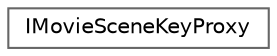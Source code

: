 digraph "Graphical Class Hierarchy"
{
 // INTERACTIVE_SVG=YES
 // LATEX_PDF_SIZE
  bgcolor="transparent";
  edge [fontname=Helvetica,fontsize=10,labelfontname=Helvetica,labelfontsize=10];
  node [fontname=Helvetica,fontsize=10,shape=box,height=0.2,width=0.4];
  rankdir="LR";
  Node0 [id="Node000000",label="IMovieSceneKeyProxy",height=0.2,width=0.4,color="grey40", fillcolor="white", style="filled",URL="$da/dd7/classIMovieSceneKeyProxy.html",tooltip="Interface that can be implemented by any object that is used as a key editing proxy for a moviescene ..."];
}
